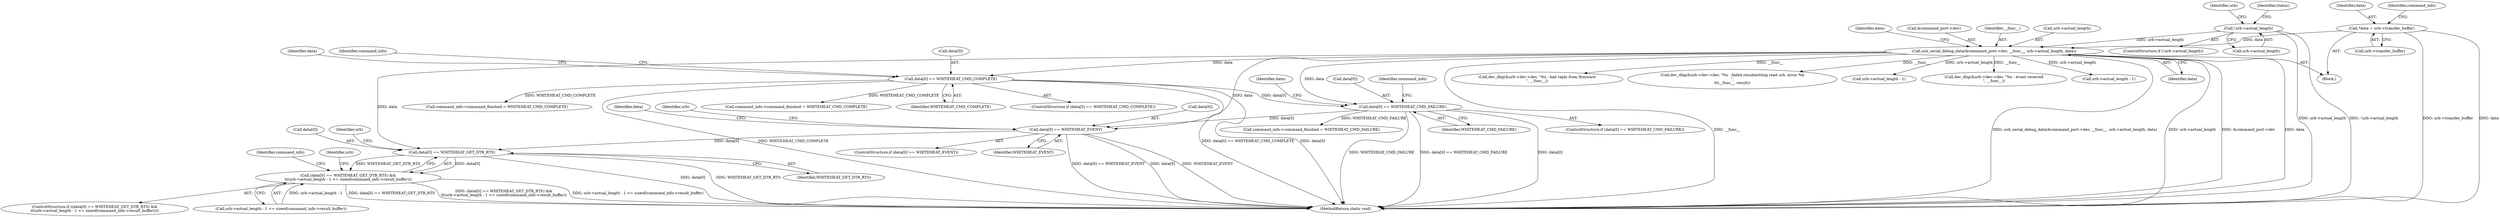 digraph "0_linux_6817ae225cd650fb1c3295d769298c38b1eba818@array" {
"1000253" [label="(Call,data[0] == WHITEHEAT_GET_DTR_RTS)"];
"1000235" [label="(Call,data[0] == WHITEHEAT_EVENT)"];
"1000217" [label="(Call,data[0] == WHITEHEAT_CMD_FAILURE)"];
"1000199" [label="(Call,data[0] == WHITEHEAT_CMD_COMPLETE)"];
"1000188" [label="(Call,usb_serial_debug_data(&command_port->dev, __func__, urb->actual_length, data))"];
"1000144" [label="(Call,!urb->actual_length)"];
"1000119" [label="(Call,*data = urb->transfer_buffer)"];
"1000252" [label="(Call,(data[0] == WHITEHEAT_GET_DTR_RTS) &&\n\t\t(urb->actual_length - 1 <= sizeof(command_info->result_buffer)))"];
"1000205" [label="(Call,command_info->command_finished = WHITEHEAT_CMD_COMPLETE)"];
"1000282" [label="(Call,command_info->command_finished = WHITEHEAT_CMD_COMPLETE)"];
"1000201" [label="(Identifier,data)"];
"1000189" [label="(Call,&command_port->dev)"];
"1000254" [label="(Call,data[0])"];
"1000217" [label="(Call,data[0] == WHITEHEAT_CMD_FAILURE)"];
"1000234" [label="(ControlStructure,if (data[0] == WHITEHEAT_EVENT))"];
"1000245" [label="(Identifier,urb)"];
"1000261" [label="(Identifier,urb)"];
"1000193" [label="(Identifier,__func__)"];
"1000321" [label="(MethodReturn,static void)"];
"1000119" [label="(Call,*data = urb->transfer_buffer)"];
"1000253" [label="(Call,data[0] == WHITEHEAT_GET_DTR_RTS)"];
"1000203" [label="(Identifier,WHITEHEAT_CMD_COMPLETE)"];
"1000236" [label="(Call,data[0])"];
"1000216" [label="(ControlStructure,if (data[0] == WHITEHEAT_CMD_FAILURE))"];
"1000293" [label="(Call,dev_dbg(&urb->dev->dev, \"%s - bad reply from firmware\n\", __func__))"];
"1000271" [label="(Identifier,command_info)"];
"1000218" [label="(Call,data[0])"];
"1000120" [label="(Identifier,data)"];
"1000311" [label="(Call,dev_dbg(&urb->dev->dev, \"%s - failed resubmitting read urb, error %d\n\",\n\t\t\t__func__, result))"];
"1000225" [label="(Identifier,command_info)"];
"1000237" [label="(Identifier,data)"];
"1000277" [label="(Call,urb->actual_length - 1)"];
"1000241" [label="(Call,dev_dbg(&urb->dev->dev, \"%s - event received\n\", __func__))"];
"1000239" [label="(Identifier,WHITEHEAT_EVENT)"];
"1000257" [label="(Identifier,WHITEHEAT_GET_DTR_RTS)"];
"1000259" [label="(Call,urb->actual_length - 1)"];
"1000252" [label="(Call,(data[0] == WHITEHEAT_GET_DTR_RTS) &&\n\t\t(urb->actual_length - 1 <= sizeof(command_info->result_buffer)))"];
"1000200" [label="(Call,data[0])"];
"1000235" [label="(Call,data[0] == WHITEHEAT_EVENT)"];
"1000145" [label="(Call,urb->actual_length)"];
"1000219" [label="(Identifier,data)"];
"1000104" [label="(Block,)"];
"1000144" [label="(Call,!urb->actual_length)"];
"1000153" [label="(Identifier,urb)"];
"1000143" [label="(ControlStructure,if (!urb->actual_length))"];
"1000160" [label="(Identifier,status)"];
"1000258" [label="(Call,urb->actual_length - 1 <= sizeof(command_info->result_buffer))"];
"1000221" [label="(Identifier,WHITEHEAT_CMD_FAILURE)"];
"1000207" [label="(Identifier,command_info)"];
"1000199" [label="(Call,data[0] == WHITEHEAT_CMD_COMPLETE)"];
"1000198" [label="(ControlStructure,if (data[0] == WHITEHEAT_CMD_COMPLETE))"];
"1000255" [label="(Identifier,data)"];
"1000121" [label="(Call,urb->transfer_buffer)"];
"1000194" [label="(Call,urb->actual_length)"];
"1000223" [label="(Call,command_info->command_finished = WHITEHEAT_CMD_FAILURE)"];
"1000297" [label="(Identifier,urb)"];
"1000126" [label="(Identifier,command_info)"];
"1000251" [label="(ControlStructure,if ((data[0] == WHITEHEAT_GET_DTR_RTS) &&\n\t\t(urb->actual_length - 1 <= sizeof(command_info->result_buffer))))"];
"1000188" [label="(Call,usb_serial_debug_data(&command_port->dev, __func__, urb->actual_length, data))"];
"1000197" [label="(Identifier,data)"];
"1000253" -> "1000252"  [label="AST: "];
"1000253" -> "1000257"  [label="CFG: "];
"1000254" -> "1000253"  [label="AST: "];
"1000257" -> "1000253"  [label="AST: "];
"1000261" -> "1000253"  [label="CFG: "];
"1000252" -> "1000253"  [label="CFG: "];
"1000253" -> "1000321"  [label="DDG: data[0]"];
"1000253" -> "1000321"  [label="DDG: WHITEHEAT_GET_DTR_RTS"];
"1000253" -> "1000252"  [label="DDG: data[0]"];
"1000253" -> "1000252"  [label="DDG: WHITEHEAT_GET_DTR_RTS"];
"1000235" -> "1000253"  [label="DDG: data[0]"];
"1000188" -> "1000253"  [label="DDG: data"];
"1000235" -> "1000234"  [label="AST: "];
"1000235" -> "1000239"  [label="CFG: "];
"1000236" -> "1000235"  [label="AST: "];
"1000239" -> "1000235"  [label="AST: "];
"1000245" -> "1000235"  [label="CFG: "];
"1000255" -> "1000235"  [label="CFG: "];
"1000235" -> "1000321"  [label="DDG: data[0]"];
"1000235" -> "1000321"  [label="DDG: WHITEHEAT_EVENT"];
"1000235" -> "1000321"  [label="DDG: data[0] == WHITEHEAT_EVENT"];
"1000217" -> "1000235"  [label="DDG: data[0]"];
"1000188" -> "1000235"  [label="DDG: data"];
"1000217" -> "1000216"  [label="AST: "];
"1000217" -> "1000221"  [label="CFG: "];
"1000218" -> "1000217"  [label="AST: "];
"1000221" -> "1000217"  [label="AST: "];
"1000225" -> "1000217"  [label="CFG: "];
"1000237" -> "1000217"  [label="CFG: "];
"1000217" -> "1000321"  [label="DDG: WHITEHEAT_CMD_FAILURE"];
"1000217" -> "1000321"  [label="DDG: data[0] == WHITEHEAT_CMD_FAILURE"];
"1000217" -> "1000321"  [label="DDG: data[0]"];
"1000199" -> "1000217"  [label="DDG: data[0]"];
"1000188" -> "1000217"  [label="DDG: data"];
"1000217" -> "1000223"  [label="DDG: WHITEHEAT_CMD_FAILURE"];
"1000199" -> "1000198"  [label="AST: "];
"1000199" -> "1000203"  [label="CFG: "];
"1000200" -> "1000199"  [label="AST: "];
"1000203" -> "1000199"  [label="AST: "];
"1000207" -> "1000199"  [label="CFG: "];
"1000219" -> "1000199"  [label="CFG: "];
"1000199" -> "1000321"  [label="DDG: data[0]"];
"1000199" -> "1000321"  [label="DDG: WHITEHEAT_CMD_COMPLETE"];
"1000199" -> "1000321"  [label="DDG: data[0] == WHITEHEAT_CMD_COMPLETE"];
"1000188" -> "1000199"  [label="DDG: data"];
"1000199" -> "1000205"  [label="DDG: WHITEHEAT_CMD_COMPLETE"];
"1000199" -> "1000282"  [label="DDG: WHITEHEAT_CMD_COMPLETE"];
"1000188" -> "1000104"  [label="AST: "];
"1000188" -> "1000197"  [label="CFG: "];
"1000189" -> "1000188"  [label="AST: "];
"1000193" -> "1000188"  [label="AST: "];
"1000194" -> "1000188"  [label="AST: "];
"1000197" -> "1000188"  [label="AST: "];
"1000201" -> "1000188"  [label="CFG: "];
"1000188" -> "1000321"  [label="DDG: usb_serial_debug_data(&command_port->dev, __func__, urb->actual_length, data)"];
"1000188" -> "1000321"  [label="DDG: urb->actual_length"];
"1000188" -> "1000321"  [label="DDG: &command_port->dev"];
"1000188" -> "1000321"  [label="DDG: data"];
"1000188" -> "1000321"  [label="DDG: __func__"];
"1000144" -> "1000188"  [label="DDG: urb->actual_length"];
"1000119" -> "1000188"  [label="DDG: data"];
"1000188" -> "1000241"  [label="DDG: __func__"];
"1000188" -> "1000259"  [label="DDG: urb->actual_length"];
"1000188" -> "1000277"  [label="DDG: urb->actual_length"];
"1000188" -> "1000293"  [label="DDG: __func__"];
"1000188" -> "1000311"  [label="DDG: __func__"];
"1000144" -> "1000143"  [label="AST: "];
"1000144" -> "1000145"  [label="CFG: "];
"1000145" -> "1000144"  [label="AST: "];
"1000153" -> "1000144"  [label="CFG: "];
"1000160" -> "1000144"  [label="CFG: "];
"1000144" -> "1000321"  [label="DDG: !urb->actual_length"];
"1000144" -> "1000321"  [label="DDG: urb->actual_length"];
"1000119" -> "1000104"  [label="AST: "];
"1000119" -> "1000121"  [label="CFG: "];
"1000120" -> "1000119"  [label="AST: "];
"1000121" -> "1000119"  [label="AST: "];
"1000126" -> "1000119"  [label="CFG: "];
"1000119" -> "1000321"  [label="DDG: urb->transfer_buffer"];
"1000119" -> "1000321"  [label="DDG: data"];
"1000252" -> "1000251"  [label="AST: "];
"1000252" -> "1000258"  [label="CFG: "];
"1000258" -> "1000252"  [label="AST: "];
"1000271" -> "1000252"  [label="CFG: "];
"1000297" -> "1000252"  [label="CFG: "];
"1000252" -> "1000321"  [label="DDG: data[0] == WHITEHEAT_GET_DTR_RTS"];
"1000252" -> "1000321"  [label="DDG: (data[0] == WHITEHEAT_GET_DTR_RTS) &&\n\t\t(urb->actual_length - 1 <= sizeof(command_info->result_buffer))"];
"1000252" -> "1000321"  [label="DDG: urb->actual_length - 1 <= sizeof(command_info->result_buffer)"];
"1000258" -> "1000252"  [label="DDG: urb->actual_length - 1"];
}
